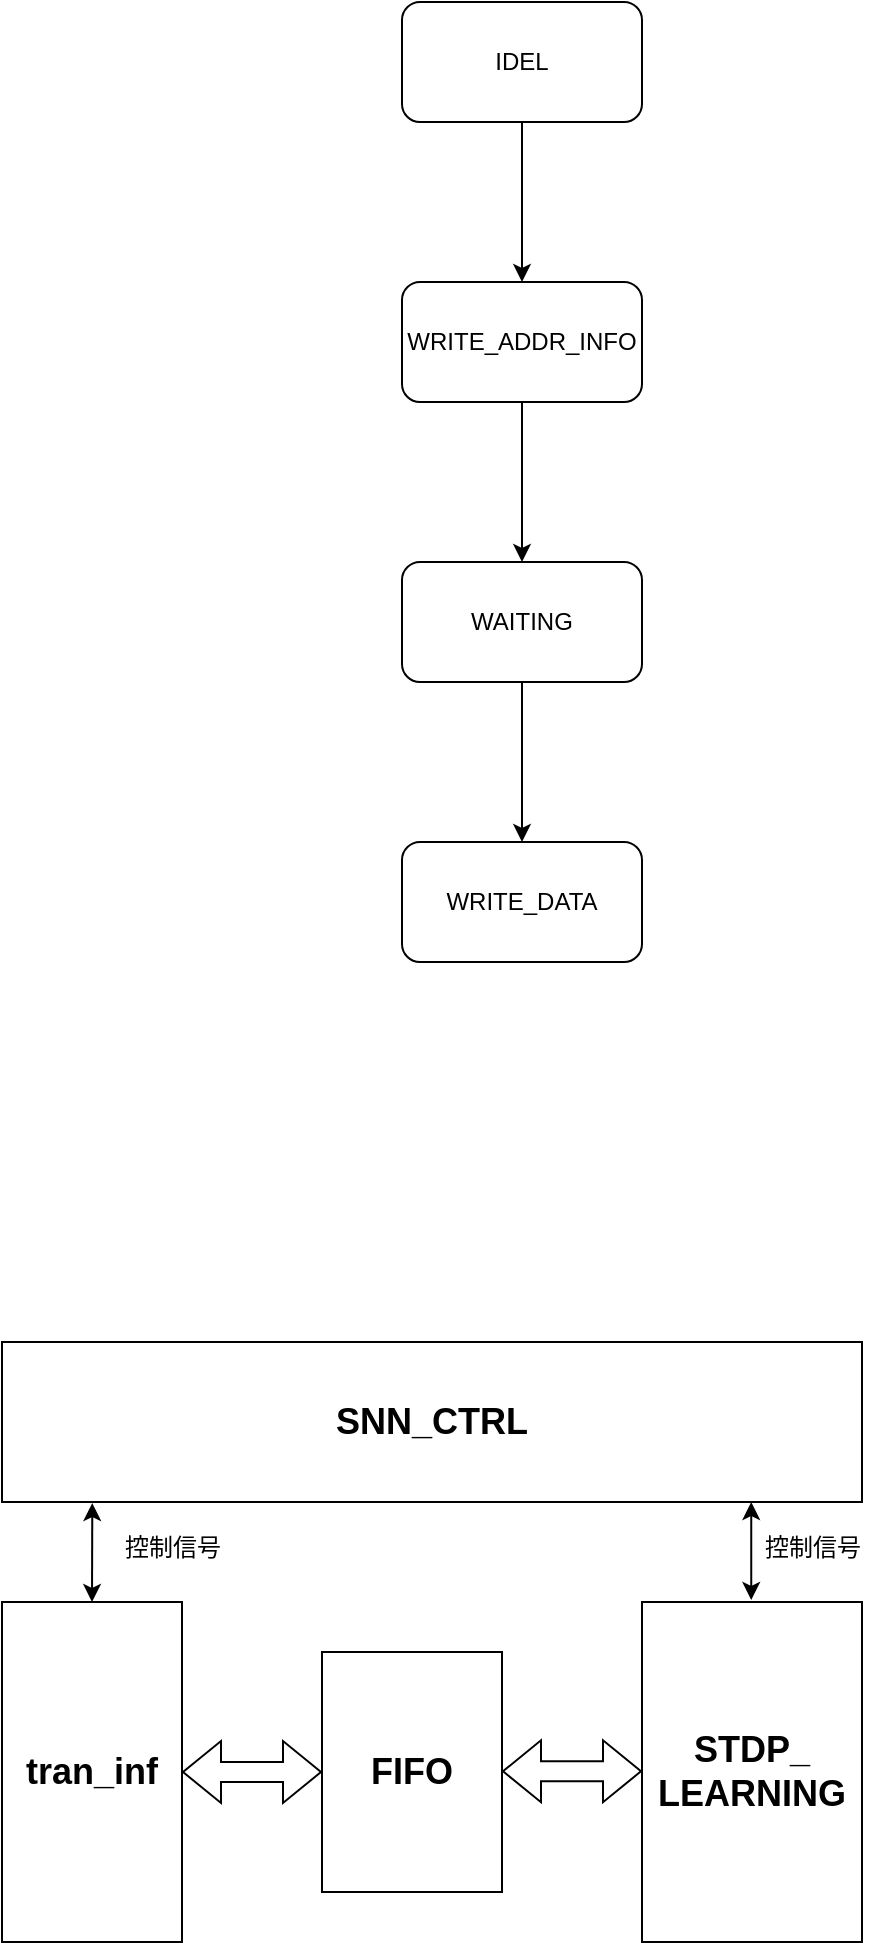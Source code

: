<mxfile version="21.3.5" type="github">
  <diagram name="第 1 页" id="rVJhXOhjMb0LooOCVy6C">
    <mxGraphModel dx="1153" dy="641" grid="1" gridSize="10" guides="1" tooltips="1" connect="1" arrows="1" fold="1" page="1" pageScale="1" pageWidth="827" pageHeight="1169" math="0" shadow="0">
      <root>
        <mxCell id="0" />
        <mxCell id="1" parent="0" />
        <mxCell id="CURElg3GMDoLxaomOpux-3" value="" style="edgeStyle=orthogonalEdgeStyle;rounded=0;orthogonalLoop=1;jettySize=auto;html=1;" edge="1" parent="1" source="CURElg3GMDoLxaomOpux-1" target="CURElg3GMDoLxaomOpux-2">
          <mxGeometry relative="1" as="geometry" />
        </mxCell>
        <mxCell id="CURElg3GMDoLxaomOpux-1" value="IDEL" style="rounded=1;whiteSpace=wrap;html=1;" vertex="1" parent="1">
          <mxGeometry x="280" y="140" width="120" height="60" as="geometry" />
        </mxCell>
        <mxCell id="CURElg3GMDoLxaomOpux-5" value="" style="edgeStyle=orthogonalEdgeStyle;rounded=0;orthogonalLoop=1;jettySize=auto;html=1;" edge="1" parent="1" source="CURElg3GMDoLxaomOpux-2" target="CURElg3GMDoLxaomOpux-4">
          <mxGeometry relative="1" as="geometry" />
        </mxCell>
        <mxCell id="CURElg3GMDoLxaomOpux-2" value="WRITE_ADDR_INFO" style="rounded=1;whiteSpace=wrap;html=1;" vertex="1" parent="1">
          <mxGeometry x="280" y="280" width="120" height="60" as="geometry" />
        </mxCell>
        <mxCell id="CURElg3GMDoLxaomOpux-7" value="" style="edgeStyle=orthogonalEdgeStyle;rounded=0;orthogonalLoop=1;jettySize=auto;html=1;" edge="1" parent="1" source="CURElg3GMDoLxaomOpux-4" target="CURElg3GMDoLxaomOpux-6">
          <mxGeometry relative="1" as="geometry" />
        </mxCell>
        <mxCell id="CURElg3GMDoLxaomOpux-4" value="WAITING" style="rounded=1;whiteSpace=wrap;html=1;" vertex="1" parent="1">
          <mxGeometry x="280" y="420" width="120" height="60" as="geometry" />
        </mxCell>
        <mxCell id="CURElg3GMDoLxaomOpux-6" value="WRITE_DATA" style="rounded=1;whiteSpace=wrap;html=1;" vertex="1" parent="1">
          <mxGeometry x="280" y="560" width="120" height="60" as="geometry" />
        </mxCell>
        <mxCell id="CURElg3GMDoLxaomOpux-8" value="&lt;font style=&quot;font-size: 18px;&quot;&gt;&lt;b&gt;tran_inf&lt;/b&gt;&lt;/font&gt;" style="rounded=0;whiteSpace=wrap;html=1;" vertex="1" parent="1">
          <mxGeometry x="80" y="940" width="90" height="170" as="geometry" />
        </mxCell>
        <mxCell id="CURElg3GMDoLxaomOpux-9" value="&lt;font style=&quot;font-size: 18px;&quot;&gt;&lt;b&gt;FIFO&lt;/b&gt;&lt;/font&gt;" style="rounded=0;whiteSpace=wrap;html=1;" vertex="1" parent="1">
          <mxGeometry x="240" y="965" width="90" height="120" as="geometry" />
        </mxCell>
        <mxCell id="CURElg3GMDoLxaomOpux-10" value="&lt;font style=&quot;font-size: 18px;&quot;&gt;&lt;b&gt;STDP_&lt;br&gt;LEARNING&lt;/b&gt;&lt;/font&gt;" style="rounded=0;whiteSpace=wrap;html=1;" vertex="1" parent="1">
          <mxGeometry x="400" y="940" width="110" height="170" as="geometry" />
        </mxCell>
        <mxCell id="CURElg3GMDoLxaomOpux-11" value="" style="shape=flexArrow;endArrow=classic;startArrow=classic;html=1;rounded=0;exitX=1;exitY=0.5;exitDx=0;exitDy=0;entryX=0;entryY=0.5;entryDx=0;entryDy=0;" edge="1" parent="1" source="CURElg3GMDoLxaomOpux-8" target="CURElg3GMDoLxaomOpux-9">
          <mxGeometry width="100" height="100" relative="1" as="geometry">
            <mxPoint x="140" y="1120" as="sourcePoint" />
            <mxPoint x="240" y="1020" as="targetPoint" />
          </mxGeometry>
        </mxCell>
        <mxCell id="CURElg3GMDoLxaomOpux-12" value="" style="shape=flexArrow;endArrow=classic;startArrow=classic;html=1;rounded=0;exitX=1;exitY=0.5;exitDx=0;exitDy=0;entryX=0;entryY=0.5;entryDx=0;entryDy=0;" edge="1" parent="1">
          <mxGeometry width="100" height="100" relative="1" as="geometry">
            <mxPoint x="330" y="1024.63" as="sourcePoint" />
            <mxPoint x="400" y="1024.63" as="targetPoint" />
          </mxGeometry>
        </mxCell>
        <mxCell id="CURElg3GMDoLxaomOpux-13" value="&lt;font style=&quot;font-size: 18px;&quot;&gt;&lt;b&gt;SNN_CTRL&lt;/b&gt;&lt;/font&gt;" style="rounded=0;whiteSpace=wrap;html=1;" vertex="1" parent="1">
          <mxGeometry x="80" y="810" width="430" height="80" as="geometry" />
        </mxCell>
        <mxCell id="CURElg3GMDoLxaomOpux-14" value="" style="endArrow=classic;startArrow=classic;html=1;rounded=0;exitX=0.5;exitY=0;exitDx=0;exitDy=0;entryX=0.105;entryY=1.007;entryDx=0;entryDy=0;entryPerimeter=0;" edge="1" parent="1" source="CURElg3GMDoLxaomOpux-8" target="CURElg3GMDoLxaomOpux-13">
          <mxGeometry width="50" height="50" relative="1" as="geometry">
            <mxPoint x="80" y="940" as="sourcePoint" />
            <mxPoint x="130" y="890" as="targetPoint" />
          </mxGeometry>
        </mxCell>
        <mxCell id="CURElg3GMDoLxaomOpux-15" value="" style="endArrow=classic;startArrow=classic;html=1;rounded=0;exitX=0.5;exitY=0;exitDx=0;exitDy=0;entryX=0.105;entryY=1.007;entryDx=0;entryDy=0;entryPerimeter=0;" edge="1" parent="1">
          <mxGeometry width="50" height="50" relative="1" as="geometry">
            <mxPoint x="454.62" y="939" as="sourcePoint" />
            <mxPoint x="454.62" y="890" as="targetPoint" />
          </mxGeometry>
        </mxCell>
        <mxCell id="CURElg3GMDoLxaomOpux-16" value="控制信号" style="text;html=1;align=center;verticalAlign=middle;resizable=0;points=[];autosize=1;strokeColor=none;fillColor=none;" vertex="1" parent="1">
          <mxGeometry x="130" y="898" width="70" height="30" as="geometry" />
        </mxCell>
        <mxCell id="CURElg3GMDoLxaomOpux-17" value="控制信号" style="text;html=1;align=center;verticalAlign=middle;resizable=0;points=[];autosize=1;strokeColor=none;fillColor=none;" vertex="1" parent="1">
          <mxGeometry x="450" y="898" width="70" height="30" as="geometry" />
        </mxCell>
      </root>
    </mxGraphModel>
  </diagram>
</mxfile>
